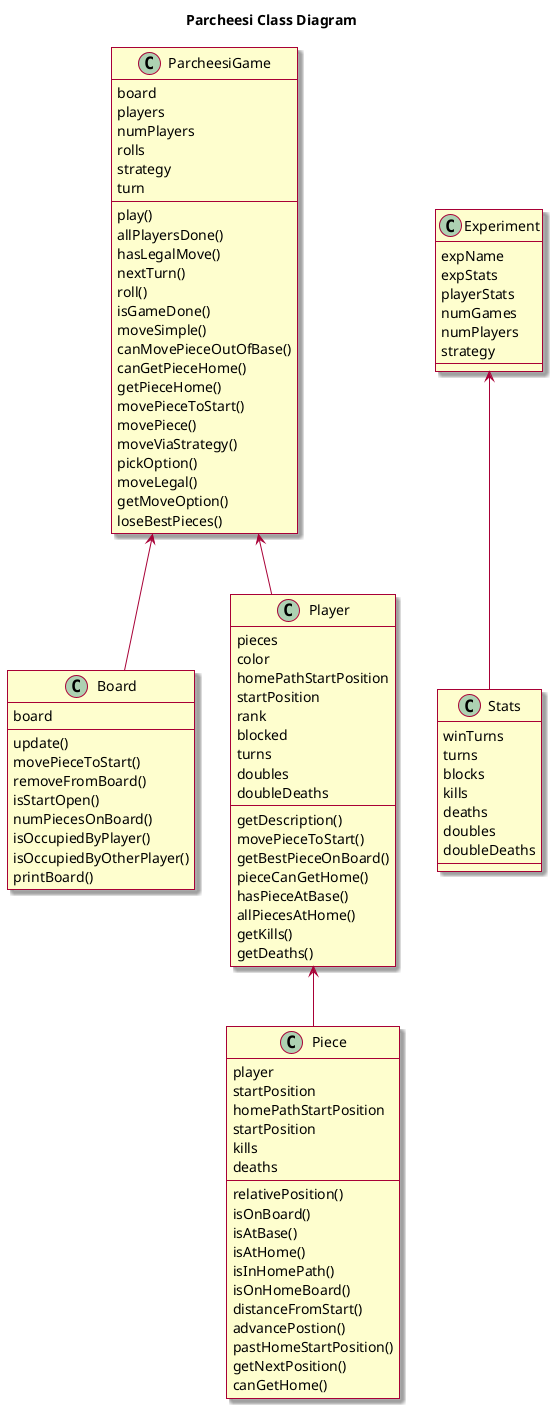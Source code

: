 @startuml

skin rose

title Parcheesi Class Diagram


class Board {
  board
  update()
  movePieceToStart()
  removeFromBoard()
  isStartOpen()
  numPiecesOnBoard()
  isOccupiedByPlayer()
  isOccupiedByOtherPlayer()
  printBoard()
}

class Piece {
  player 
  startPosition
  homePathStartPosition
  startPosition
  kills
  deaths
  relativePosition()
  isOnBoard()
  isAtBase()
  isAtHome()
  isInHomePath()
  isOnHomeBoard()
  distanceFromStart()
  advancePostion()
  pastHomeStartPosition()
  getNextPosition()
  canGetHome()
}

class Player {
  pieces 
  color
  homePathStartPosition 
  startPosition 
  rank 
  blocked 
  turns 
  doubles 
  doubleDeaths 
  getDescription()
  movePieceToStart()
  getBestPieceOnBoard()
  pieceCanGetHome()
  hasPieceAtBase()
  allPiecesAtHome()
  getKills()
  getDeaths()
  
}

class ParcheesiGame {
    board 
    players 
    numPlayers 
    rolls 
    strategy 
    turn 
    play()
    allPlayersDone()
    hasLegalMove()
    nextTurn()
    roll()
    isGameDone()
    moveSimple()
    canMovePieceOutOfBase()
    canGetPieceHome()
    getPieceHome()
    movePieceToStart()
    movePiece()
    moveViaStrategy()
    pickOption()
    moveLegal()
    getMoveOption()
    loseBestPieces()
    
}

class Experiment {
    expName 
    expStats
    playerStats
    numGames 
    numPlayers 
    strategy 
    
}

class Stats {
    winTurns
    turns
    blocks
    kills
    deaths
    doubles
    doubleDeaths
}

Player <-- Piece
ParcheesiGame <-- Board
ParcheesiGame <-- Player
Experiment <-- Stats 

@enduml